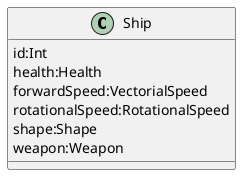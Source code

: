 @startuml
class Ship {
    id:Int
    health:Health
    forwardSpeed:VectorialSpeed
    rotationalSpeed:RotationalSpeed
    shape:Shape
    weapon:Weapon
}

@enduml
